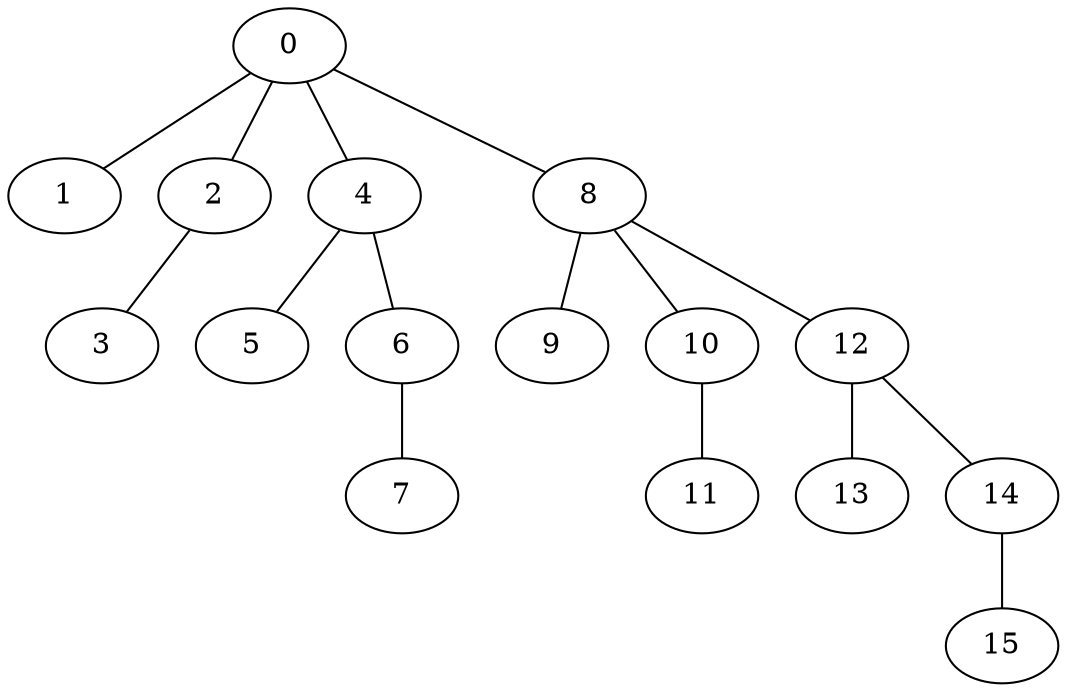 graph {
	0 -- 1;
	0 -- 2;
	0 -- 4;
	0 -- 8;

	2 -- 3;

	4 -- 5;
	4 -- 6;

	6 -- 7;

	8 -- 9;
	8 -- 10;
	8 -- 12;

	10 -- 11;
	
	12 -- 13;
	12 -- 14;

	14 -- 15;
}
